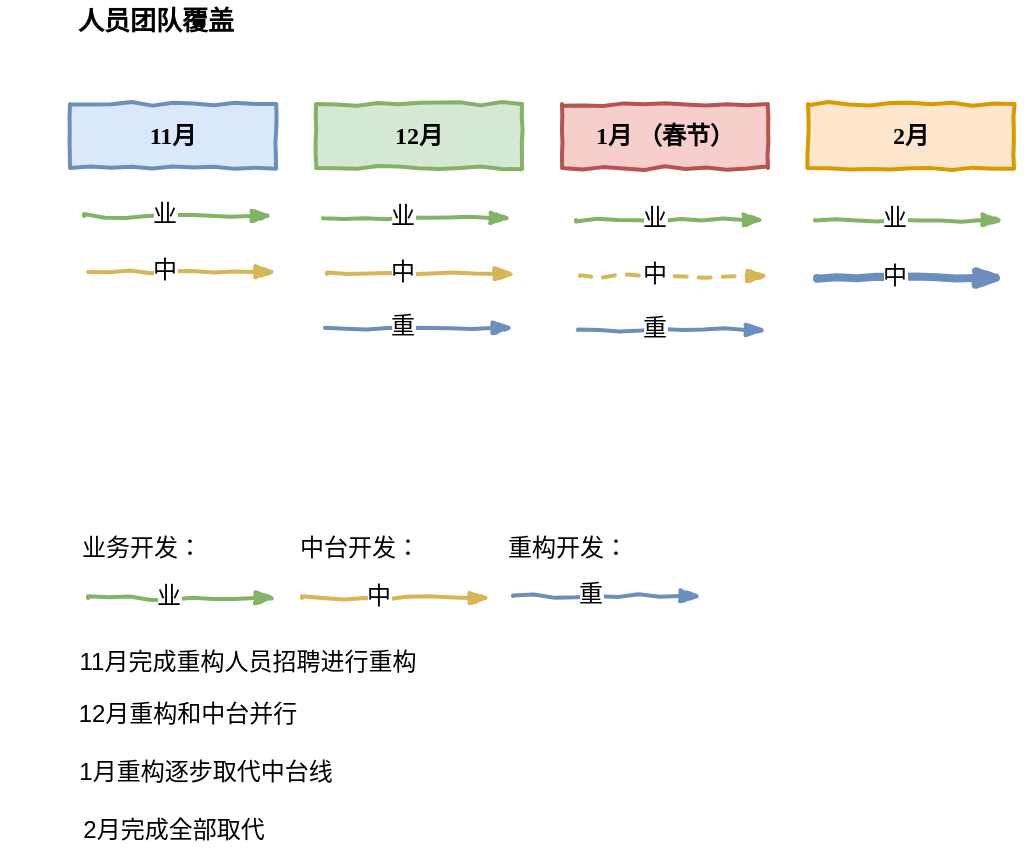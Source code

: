<mxfile version="12.1.4" type="github" pages="1">
  <diagram id="GFUo5UajbfeOs9jclDTA" name="第 1 页">
    <mxGraphModel dx="896" dy="572" grid="0" gridSize="10" guides="1" tooltips="1" connect="1" arrows="1" fold="1" page="0" pageScale="1" pageWidth="10000" pageHeight="10000" math="0" shadow="0">
      <root>
        <mxCell id="0"/>
        <mxCell id="1" parent="0"/>
        <mxCell id="vOFkEOIqGuXK2a5z3ndq-1" value="11月" style="html=1;whiteSpace=wrap;comic=1;strokeWidth=2;fontFamily=Comic Sans MS;fontStyle=1;fillColor=#dae8fc;strokeColor=#6c8ebf;" vertex="1" parent="1">
          <mxGeometry x="217" y="150" width="103" height="32" as="geometry"/>
        </mxCell>
        <mxCell id="vOFkEOIqGuXK2a5z3ndq-2" value="12月" style="html=1;whiteSpace=wrap;comic=1;strokeWidth=2;fontFamily=Comic Sans MS;fontStyle=1;fillColor=#d5e8d4;strokeColor=#82b366;" vertex="1" parent="1">
          <mxGeometry x="340" y="150" width="103" height="32" as="geometry"/>
        </mxCell>
        <mxCell id="vOFkEOIqGuXK2a5z3ndq-3" value="1月 （春节）" style="html=1;whiteSpace=wrap;comic=1;strokeWidth=2;fontFamily=Comic Sans MS;fontStyle=1;fillColor=#f8cecc;strokeColor=#b85450;" vertex="1" parent="1">
          <mxGeometry x="463" y="150" width="103" height="32" as="geometry"/>
        </mxCell>
        <mxCell id="vOFkEOIqGuXK2a5z3ndq-4" value="2月" style="html=1;whiteSpace=wrap;comic=1;strokeWidth=2;fontFamily=Comic Sans MS;fontStyle=1;fillColor=#ffe6cc;strokeColor=#d79b00;" vertex="1" parent="1">
          <mxGeometry x="586" y="150" width="103" height="32" as="geometry"/>
        </mxCell>
        <mxCell id="vOFkEOIqGuXK2a5z3ndq-5" value="" style="rounded=0;comic=1;strokeWidth=2;endArrow=blockThin;html=1;fontFamily=Comic Sans MS;fontStyle=1;fillColor=#d5e8d4;strokeColor=#82b366;" edge="1" parent="1">
          <mxGeometry width="50" height="50" relative="1" as="geometry">
            <mxPoint x="224" y="206" as="sourcePoint"/>
            <mxPoint x="318" y="206" as="targetPoint"/>
          </mxGeometry>
        </mxCell>
        <mxCell id="vOFkEOIqGuXK2a5z3ndq-6" value="业" style="text;html=1;resizable=0;points=[];align=center;verticalAlign=middle;labelBackgroundColor=#ffffff;" vertex="1" connectable="0" parent="vOFkEOIqGuXK2a5z3ndq-5">
          <mxGeometry x="-0.149" y="1" relative="1" as="geometry">
            <mxPoint as="offset"/>
          </mxGeometry>
        </mxCell>
        <mxCell id="vOFkEOIqGuXK2a5z3ndq-7" value="&lt;font style=&quot;font-size: 13px&quot;&gt;&lt;b&gt;人员团队覆盖&lt;/b&gt;&lt;/font&gt;" style="text;html=1;strokeColor=none;fillColor=none;align=center;verticalAlign=middle;whiteSpace=wrap;rounded=0;" vertex="1" parent="1">
          <mxGeometry x="217" y="98" width="86" height="20" as="geometry"/>
        </mxCell>
        <mxCell id="vOFkEOIqGuXK2a5z3ndq-10" value="" style="rounded=0;comic=1;strokeWidth=2;endArrow=blockThin;html=1;fontFamily=Comic Sans MS;fontStyle=1;fillColor=#fff2cc;strokeColor=#d6b656;" edge="1" parent="1">
          <mxGeometry width="50" height="50" relative="1" as="geometry">
            <mxPoint x="226" y="234" as="sourcePoint"/>
            <mxPoint x="320" y="234" as="targetPoint"/>
          </mxGeometry>
        </mxCell>
        <mxCell id="vOFkEOIqGuXK2a5z3ndq-11" value="中" style="text;html=1;resizable=0;points=[];align=center;verticalAlign=middle;labelBackgroundColor=#ffffff;" vertex="1" connectable="0" parent="vOFkEOIqGuXK2a5z3ndq-10">
          <mxGeometry x="-0.149" y="1" relative="1" as="geometry">
            <mxPoint x="-2.0" as="offset"/>
          </mxGeometry>
        </mxCell>
        <mxCell id="vOFkEOIqGuXK2a5z3ndq-14" value="" style="rounded=0;comic=1;strokeWidth=2;endArrow=blockThin;html=1;fontFamily=Comic Sans MS;fontStyle=1;fillColor=#d5e8d4;strokeColor=#82b366;align=center;" edge="1" parent="1">
          <mxGeometry width="50" height="50" relative="1" as="geometry">
            <mxPoint x="343.5" y="207" as="sourcePoint"/>
            <mxPoint x="437.5" y="207" as="targetPoint"/>
          </mxGeometry>
        </mxCell>
        <mxCell id="vOFkEOIqGuXK2a5z3ndq-15" value="业" style="text;html=1;resizable=0;points=[];align=center;verticalAlign=middle;labelBackgroundColor=#ffffff;" vertex="1" connectable="0" parent="vOFkEOIqGuXK2a5z3ndq-14">
          <mxGeometry x="-0.149" y="1" relative="1" as="geometry">
            <mxPoint x="-1" as="offset"/>
          </mxGeometry>
        </mxCell>
        <mxCell id="vOFkEOIqGuXK2a5z3ndq-16" value="" style="rounded=0;comic=1;strokeWidth=2;endArrow=blockThin;html=1;fontFamily=Comic Sans MS;fontStyle=1;fillColor=#fff2cc;strokeColor=#d6b656;align=center;" edge="1" parent="1">
          <mxGeometry width="50" height="50" relative="1" as="geometry">
            <mxPoint x="345.5" y="235" as="sourcePoint"/>
            <mxPoint x="439.5" y="235" as="targetPoint"/>
          </mxGeometry>
        </mxCell>
        <mxCell id="vOFkEOIqGuXK2a5z3ndq-17" value="中" style="text;html=1;resizable=0;points=[];align=center;verticalAlign=middle;labelBackgroundColor=#ffffff;" vertex="1" connectable="0" parent="vOFkEOIqGuXK2a5z3ndq-16">
          <mxGeometry x="-0.149" y="1" relative="1" as="geometry">
            <mxPoint x="-3" as="offset"/>
          </mxGeometry>
        </mxCell>
        <mxCell id="vOFkEOIqGuXK2a5z3ndq-18" value="" style="rounded=0;comic=1;strokeWidth=2;endArrow=blockThin;html=1;fontFamily=Comic Sans MS;fontStyle=1;fillColor=#dae8fc;strokeColor=#6c8ebf;align=center;" edge="1" parent="1">
          <mxGeometry width="50" height="50" relative="1" as="geometry">
            <mxPoint x="344.5" y="262" as="sourcePoint"/>
            <mxPoint x="438.5" y="262" as="targetPoint"/>
          </mxGeometry>
        </mxCell>
        <mxCell id="vOFkEOIqGuXK2a5z3ndq-19" value="重" style="text;html=1;resizable=0;points=[];align=center;verticalAlign=middle;labelBackgroundColor=#ffffff;" vertex="1" connectable="0" parent="vOFkEOIqGuXK2a5z3ndq-18">
          <mxGeometry x="-0.149" y="1" relative="1" as="geometry">
            <mxPoint x="-2.0" as="offset"/>
          </mxGeometry>
        </mxCell>
        <mxCell id="vOFkEOIqGuXK2a5z3ndq-20" value="" style="rounded=0;comic=1;strokeWidth=2;endArrow=blockThin;html=1;fontFamily=Comic Sans MS;fontStyle=1;fillColor=#d5e8d4;strokeColor=#82b366;align=center;" edge="1" parent="1">
          <mxGeometry width="50" height="50" relative="1" as="geometry">
            <mxPoint x="470" y="208" as="sourcePoint"/>
            <mxPoint x="564" y="208" as="targetPoint"/>
          </mxGeometry>
        </mxCell>
        <mxCell id="vOFkEOIqGuXK2a5z3ndq-21" value="业" style="text;html=1;resizable=0;points=[];align=center;verticalAlign=middle;labelBackgroundColor=#ffffff;" vertex="1" connectable="0" parent="vOFkEOIqGuXK2a5z3ndq-20">
          <mxGeometry x="-0.149" y="1" relative="1" as="geometry">
            <mxPoint x="-1" as="offset"/>
          </mxGeometry>
        </mxCell>
        <mxCell id="vOFkEOIqGuXK2a5z3ndq-22" value="" style="rounded=0;comic=1;strokeWidth=2;endArrow=blockThin;html=1;fontFamily=Comic Sans MS;fontStyle=1;fillColor=#fff2cc;strokeColor=#d6b656;align=center;dashed=1;" edge="1" parent="1">
          <mxGeometry width="50" height="50" relative="1" as="geometry">
            <mxPoint x="472" y="236" as="sourcePoint"/>
            <mxPoint x="566" y="236" as="targetPoint"/>
          </mxGeometry>
        </mxCell>
        <mxCell id="vOFkEOIqGuXK2a5z3ndq-23" value="中" style="text;html=1;resizable=0;points=[];align=center;verticalAlign=middle;labelBackgroundColor=#ffffff;" vertex="1" connectable="0" parent="vOFkEOIqGuXK2a5z3ndq-22">
          <mxGeometry x="-0.149" y="1" relative="1" as="geometry">
            <mxPoint x="-3" as="offset"/>
          </mxGeometry>
        </mxCell>
        <mxCell id="vOFkEOIqGuXK2a5z3ndq-24" value="" style="rounded=0;comic=1;strokeWidth=2;endArrow=blockThin;html=1;fontFamily=Comic Sans MS;fontStyle=1;fillColor=#dae8fc;strokeColor=#6c8ebf;align=center;" edge="1" parent="1">
          <mxGeometry width="50" height="50" relative="1" as="geometry">
            <mxPoint x="471" y="263" as="sourcePoint"/>
            <mxPoint x="565" y="263" as="targetPoint"/>
          </mxGeometry>
        </mxCell>
        <mxCell id="vOFkEOIqGuXK2a5z3ndq-25" value="重" style="text;html=1;resizable=0;points=[];align=center;verticalAlign=middle;labelBackgroundColor=#ffffff;" vertex="1" connectable="0" parent="vOFkEOIqGuXK2a5z3ndq-24">
          <mxGeometry x="-0.149" y="1" relative="1" as="geometry">
            <mxPoint x="-2.0" as="offset"/>
          </mxGeometry>
        </mxCell>
        <mxCell id="vOFkEOIqGuXK2a5z3ndq-26" value="" style="rounded=0;comic=1;strokeWidth=2;endArrow=blockThin;html=1;fontFamily=Comic Sans MS;fontStyle=1;fillColor=#d5e8d4;strokeColor=#82b366;align=center;" edge="1" parent="1">
          <mxGeometry width="50" height="50" relative="1" as="geometry">
            <mxPoint x="589.5" y="208" as="sourcePoint"/>
            <mxPoint x="683.5" y="208" as="targetPoint"/>
          </mxGeometry>
        </mxCell>
        <mxCell id="vOFkEOIqGuXK2a5z3ndq-27" value="业" style="text;html=1;resizable=0;points=[];align=center;verticalAlign=middle;labelBackgroundColor=#ffffff;" vertex="1" connectable="0" parent="vOFkEOIqGuXK2a5z3ndq-26">
          <mxGeometry x="-0.149" y="1" relative="1" as="geometry">
            <mxPoint x="-1" as="offset"/>
          </mxGeometry>
        </mxCell>
        <mxCell id="vOFkEOIqGuXK2a5z3ndq-30" value="" style="rounded=0;comic=1;strokeWidth=4;endArrow=blockThin;html=1;fontFamily=Comic Sans MS;fontStyle=1;fillColor=#dae8fc;strokeColor=#6c8ebf;align=center;" edge="1" parent="1">
          <mxGeometry width="50" height="50" relative="1" as="geometry">
            <mxPoint x="590.5" y="237" as="sourcePoint"/>
            <mxPoint x="684.5" y="237" as="targetPoint"/>
          </mxGeometry>
        </mxCell>
        <mxCell id="vOFkEOIqGuXK2a5z3ndq-31" value="中" style="text;html=1;resizable=0;points=[];align=center;verticalAlign=middle;labelBackgroundColor=#ffffff;" vertex="1" connectable="0" parent="vOFkEOIqGuXK2a5z3ndq-30">
          <mxGeometry x="-0.149" y="1" relative="1" as="geometry">
            <mxPoint x="-2.0" as="offset"/>
          </mxGeometry>
        </mxCell>
        <mxCell id="vOFkEOIqGuXK2a5z3ndq-37" value="" style="rounded=0;comic=1;strokeWidth=2;endArrow=blockThin;html=1;fontFamily=Comic Sans MS;fontStyle=1;fillColor=#d5e8d4;strokeColor=#82b366;" edge="1" parent="1">
          <mxGeometry width="50" height="50" relative="1" as="geometry">
            <mxPoint x="226" y="397" as="sourcePoint"/>
            <mxPoint x="320" y="397" as="targetPoint"/>
          </mxGeometry>
        </mxCell>
        <mxCell id="vOFkEOIqGuXK2a5z3ndq-38" value="业" style="text;html=1;resizable=0;points=[];align=center;verticalAlign=middle;labelBackgroundColor=#ffffff;" vertex="1" connectable="0" parent="vOFkEOIqGuXK2a5z3ndq-37">
          <mxGeometry x="-0.149" y="1" relative="1" as="geometry">
            <mxPoint as="offset"/>
          </mxGeometry>
        </mxCell>
        <mxCell id="vOFkEOIqGuXK2a5z3ndq-39" value="" style="rounded=0;comic=1;strokeWidth=2;endArrow=blockThin;html=1;fontFamily=Comic Sans MS;fontStyle=1;fillColor=#fff2cc;strokeColor=#d6b656;" edge="1" parent="1">
          <mxGeometry width="50" height="50" relative="1" as="geometry">
            <mxPoint x="333" y="397" as="sourcePoint"/>
            <mxPoint x="427" y="397" as="targetPoint"/>
          </mxGeometry>
        </mxCell>
        <mxCell id="vOFkEOIqGuXK2a5z3ndq-40" value="中" style="text;html=1;resizable=0;points=[];align=center;verticalAlign=middle;labelBackgroundColor=#ffffff;" vertex="1" connectable="0" parent="vOFkEOIqGuXK2a5z3ndq-39">
          <mxGeometry x="-0.149" y="1" relative="1" as="geometry">
            <mxPoint x="-2.0" as="offset"/>
          </mxGeometry>
        </mxCell>
        <mxCell id="vOFkEOIqGuXK2a5z3ndq-41" value="" style="rounded=0;comic=1;strokeWidth=2;endArrow=blockThin;html=1;fontFamily=Comic Sans MS;fontStyle=1;fillColor=#dae8fc;strokeColor=#6c8ebf;align=center;" edge="1" parent="1">
          <mxGeometry width="50" height="50" relative="1" as="geometry">
            <mxPoint x="438.5" y="396" as="sourcePoint"/>
            <mxPoint x="532.5" y="396" as="targetPoint"/>
          </mxGeometry>
        </mxCell>
        <mxCell id="vOFkEOIqGuXK2a5z3ndq-42" value="重" style="text;html=1;resizable=0;points=[];align=center;verticalAlign=middle;labelBackgroundColor=#ffffff;" vertex="1" connectable="0" parent="vOFkEOIqGuXK2a5z3ndq-41">
          <mxGeometry x="-0.149" y="1" relative="1" as="geometry">
            <mxPoint x="-2.0" as="offset"/>
          </mxGeometry>
        </mxCell>
        <mxCell id="vOFkEOIqGuXK2a5z3ndq-43" value="业务开发：" style="text;html=1;strokeColor=none;fillColor=none;align=center;verticalAlign=middle;whiteSpace=wrap;rounded=0;" vertex="1" parent="1">
          <mxGeometry x="201" y="362" width="104" height="20" as="geometry"/>
        </mxCell>
        <mxCell id="vOFkEOIqGuXK2a5z3ndq-44" value="中台开发：" style="text;html=1;strokeColor=none;fillColor=none;align=center;verticalAlign=middle;whiteSpace=wrap;rounded=0;" vertex="1" parent="1">
          <mxGeometry x="310" y="362" width="104" height="20" as="geometry"/>
        </mxCell>
        <mxCell id="vOFkEOIqGuXK2a5z3ndq-45" value="重构开发：" style="text;html=1;strokeColor=none;fillColor=none;align=center;verticalAlign=middle;whiteSpace=wrap;rounded=0;" vertex="1" parent="1">
          <mxGeometry x="414" y="362" width="104" height="20" as="geometry"/>
        </mxCell>
        <mxCell id="vOFkEOIqGuXK2a5z3ndq-46" value="11月完成重构人员招聘进行重构" style="text;html=1;strokeColor=none;fillColor=none;align=center;verticalAlign=middle;whiteSpace=wrap;rounded=0;" vertex="1" parent="1">
          <mxGeometry x="219.5" y="419" width="172" height="20" as="geometry"/>
        </mxCell>
        <mxCell id="vOFkEOIqGuXK2a5z3ndq-47" value="12月重构和中台并行" style="text;html=1;strokeColor=none;fillColor=none;align=center;verticalAlign=middle;whiteSpace=wrap;rounded=0;" vertex="1" parent="1">
          <mxGeometry x="190" y="445" width="172" height="20" as="geometry"/>
        </mxCell>
        <mxCell id="vOFkEOIqGuXK2a5z3ndq-48" value="1月重构逐步取代中台线" style="text;html=1;strokeColor=none;fillColor=none;align=center;verticalAlign=middle;whiteSpace=wrap;rounded=0;" vertex="1" parent="1">
          <mxGeometry x="199" y="474" width="172" height="20" as="geometry"/>
        </mxCell>
        <mxCell id="vOFkEOIqGuXK2a5z3ndq-49" value="2月完成全部取代" style="text;html=1;strokeColor=none;fillColor=none;align=center;verticalAlign=middle;whiteSpace=wrap;rounded=0;" vertex="1" parent="1">
          <mxGeometry x="182.5" y="503" width="172" height="20" as="geometry"/>
        </mxCell>
      </root>
    </mxGraphModel>
  </diagram>
</mxfile>

